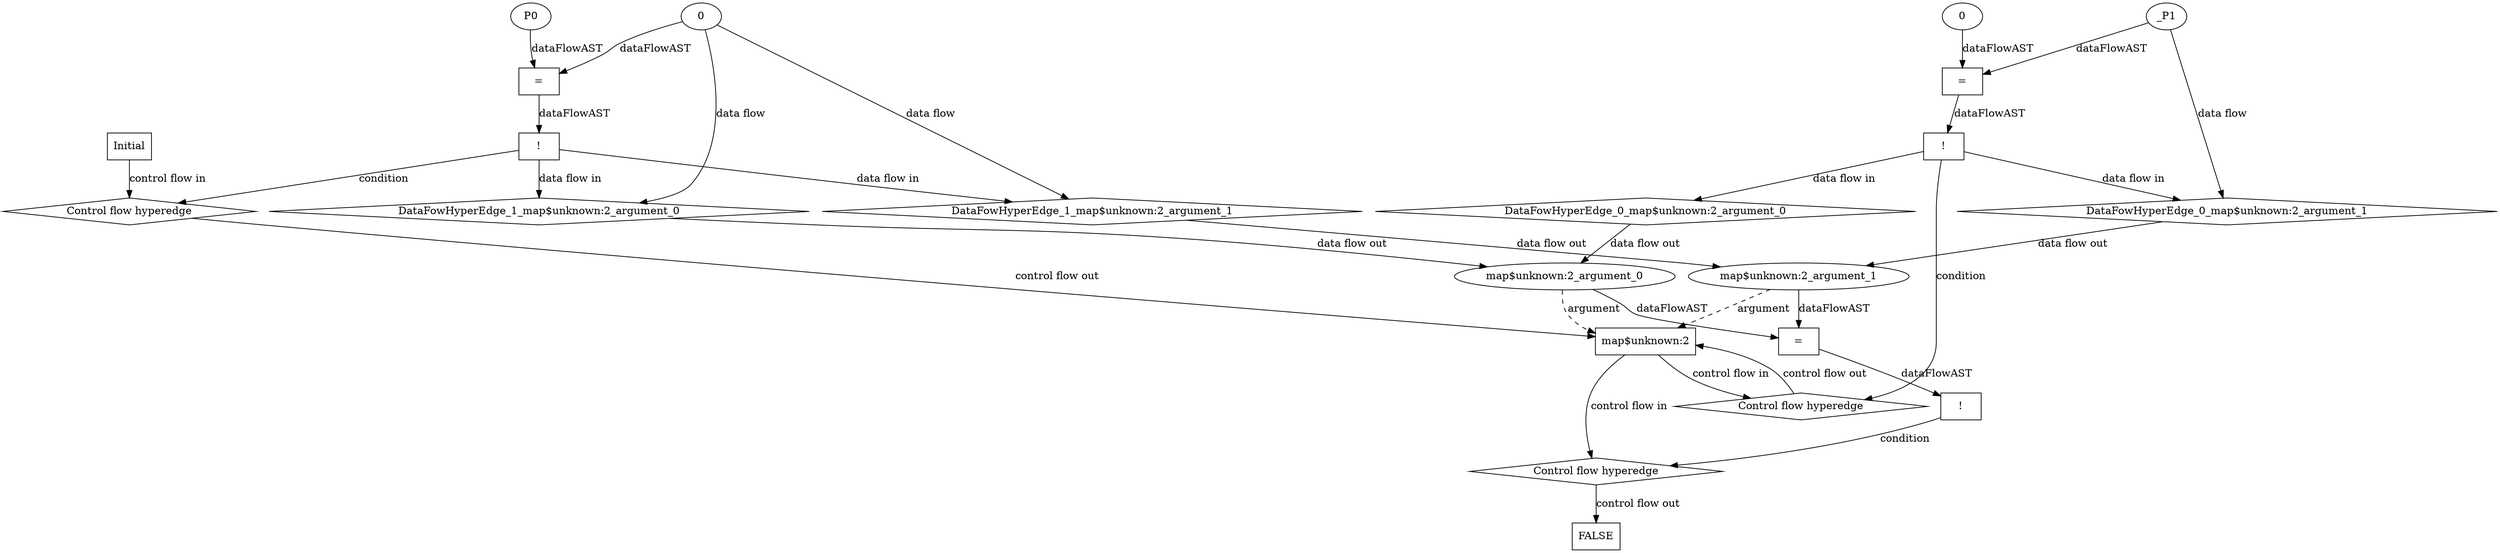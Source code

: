 digraph dag {
"map$unknown:2" [label="map$unknown:2" nodeName="map$unknown:2" class=cfn  shape="rect"];
FALSE [label="FALSE" nodeName=FALSE class=cfn  shape="rect"];
Initial [label="Initial" nodeName=Initial class=cfn  shape="rect"];
ControlFowHyperEdge_0 [label="Control flow hyperedge" nodeName=ControlFowHyperEdge_0 class=controlFlowHyperEdge shape="diamond"];
"map$unknown:2" -> ControlFowHyperEdge_0 [label="control flow in"]
ControlFowHyperEdge_0 -> "map$unknown:2" [label="control flow out"]
ControlFowHyperEdge_1 [label="Control flow hyperedge" nodeName=ControlFowHyperEdge_1 class=controlFlowHyperEdge shape="diamond"];
"Initial" -> ControlFowHyperEdge_1 [label="control flow in"]
ControlFowHyperEdge_1 -> "map$unknown:2" [label="control flow out"]
ControlFowHyperEdge_2 [label="Control flow hyperedge" nodeName=ControlFowHyperEdge_2 class=controlFlowHyperEdge shape="diamond"];
"map$unknown:2" -> ControlFowHyperEdge_2 [label="control flow in"]
ControlFowHyperEdge_2 -> "FALSE" [label="control flow out"]
"map$unknown:2_argument_0" [label="map$unknown:2_argument_0" nodeName=argument0 class=argument  head="map$unknown:2" shape="oval"];
"map$unknown:2_argument_0" -> "map$unknown:2"[label="argument" style="dashed"]
"map$unknown:2_argument_1" [label="map$unknown:2_argument_1" nodeName=argument1 class=argument  head="map$unknown:2" shape="oval"];
"map$unknown:2_argument_1" -> "map$unknown:2"[label="argument" style="dashed"]

"xxxmap$unknown:2___map$unknown:2_0xxxguard_0_node_0" [label="!" nodeName="xxxmap$unknown:2___map$unknown:2_0xxxguard_0_node_0" class=Operator shape="rect"];
"xxxmap$unknown:2___map$unknown:2_0xxxguard_0_node_1" [label="=" nodeName="xxxmap$unknown:2___map$unknown:2_0xxxguard_0_node_1" class=Operator  shape="rect"];
"xxxmap$unknown:2___map$unknown:2_0xxxguard_0_node_3" [label="0" nodeName="xxxmap$unknown:2___map$unknown:2_0xxxguard_0_node_3" class=Literal ];
"xxxmap$unknown:2___map$unknown:2_0xxxguard_0_node_1" -> "xxxmap$unknown:2___map$unknown:2_0xxxguard_0_node_0"[label="dataFlowAST"]
"xxxmap$unknown:2___map$unknown:2_0xxxdataFlow_0_node_0" -> "xxxmap$unknown:2___map$unknown:2_0xxxguard_0_node_1"[label="dataFlowAST"]
"xxxmap$unknown:2___map$unknown:2_0xxxguard_0_node_3" -> "xxxmap$unknown:2___map$unknown:2_0xxxguard_0_node_1"[label="dataFlowAST"]

"xxxmap$unknown:2___map$unknown:2_0xxxguard_0_node_0" -> "ControlFowHyperEdge_0" [label="condition"];
"xxxmap$unknown:2___map$unknown:2_0xxxdataFlow_0_node_0" [label="_P1" nodeName="xxxmap$unknown:2___map$unknown:2_0xxxdataFlow_0_node_0" class=Constant ];

"xxxmap$unknown:2___map$unknown:2_0xxxdataFlow_0_node_0" -> "DataFowHyperEdge_0_map$unknown:2_argument_1" [label="data flow"];
"xxxmap$unknown:2___Initial_1xxxguard_0_node_0" [label="!" nodeName="xxxmap$unknown:2___Initial_1xxxguard_0_node_0" class=Operator shape="rect"];
"xxxmap$unknown:2___Initial_1xxxguard_0_node_1" [label="=" nodeName="xxxmap$unknown:2___Initial_1xxxguard_0_node_1" class=Operator  shape="rect"];
"xxxmap$unknown:2___Initial_1xxxguard_0_node_2" [label="P0" nodeName="xxxmap$unknown:2___Initial_1xxxguard_0_node_2" class=Constant ];
"xxxmap$unknown:2___Initial_1xxxguard_0_node_1" -> "xxxmap$unknown:2___Initial_1xxxguard_0_node_0"[label="dataFlowAST"]
"xxxmap$unknown:2___Initial_1xxxguard_0_node_2" -> "xxxmap$unknown:2___Initial_1xxxguard_0_node_1"[label="dataFlowAST"]
"xxxmap$unknown:2___Initial_1xxxdataFlow_0_node_0" -> "xxxmap$unknown:2___Initial_1xxxguard_0_node_1"[label="dataFlowAST"]

"xxxmap$unknown:2___Initial_1xxxguard_0_node_0" -> "ControlFowHyperEdge_1" [label="condition"];
"xxxmap$unknown:2___Initial_1xxxdataFlow_0_node_0" [label="0" nodeName="xxxmap$unknown:2___Initial_1xxxdataFlow_0_node_0" class=Literal ];

"xxxmap$unknown:2___Initial_1xxxdataFlow_0_node_0" -> "DataFowHyperEdge_1_map$unknown:2_argument_0" [label="data flow"];

"xxxmap$unknown:2___Initial_1xxxdataFlow_0_node_0" -> "DataFowHyperEdge_1_map$unknown:2_argument_1" [label="data flow"];
"xxxFALSE___map$unknown:2_2xxxguard_0_node_0" [label="!" nodeName="xxxFALSE___map$unknown:2_2xxxguard_0_node_0" class=Operator shape="rect"];
"xxxFALSE___map$unknown:2_2xxxguard_0_node_1" [label="=" nodeName="xxxFALSE___map$unknown:2_2xxxguard_0_node_1" class=Operator  shape="rect"];
"xxxFALSE___map$unknown:2_2xxxguard_0_node_1" -> "xxxFALSE___map$unknown:2_2xxxguard_0_node_0"[label="dataFlowAST"]
"map$unknown:2_argument_0" -> "xxxFALSE___map$unknown:2_2xxxguard_0_node_1"[label="dataFlowAST"]
"map$unknown:2_argument_1" -> "xxxFALSE___map$unknown:2_2xxxguard_0_node_1"[label="dataFlowAST"]

"xxxFALSE___map$unknown:2_2xxxguard_0_node_0" -> "ControlFowHyperEdge_2" [label="condition"];
"DataFowHyperEdge_0_map$unknown:2_argument_0" [label="DataFowHyperEdge_0_map$unknown:2_argument_0" nodeName="DataFowHyperEdge_0_map$unknown:2_argument_0" class=DataFlowHyperedge shape="diamond"];
"DataFowHyperEdge_0_map$unknown:2_argument_0" -> "map$unknown:2_argument_0"[label="data flow out"]
"xxxmap$unknown:2___map$unknown:2_0xxxguard_0_node_0" -> "DataFowHyperEdge_0_map$unknown:2_argument_0"[label="data flow in"]
"DataFowHyperEdge_0_map$unknown:2_argument_1" [label="DataFowHyperEdge_0_map$unknown:2_argument_1" nodeName="DataFowHyperEdge_0_map$unknown:2_argument_1" class=DataFlowHyperedge shape="diamond"];
"DataFowHyperEdge_0_map$unknown:2_argument_1" -> "map$unknown:2_argument_1"[label="data flow out"]
"xxxmap$unknown:2___map$unknown:2_0xxxguard_0_node_0" -> "DataFowHyperEdge_0_map$unknown:2_argument_1"[label="data flow in"]
"DataFowHyperEdge_1_map$unknown:2_argument_0" [label="DataFowHyperEdge_1_map$unknown:2_argument_0" nodeName="DataFowHyperEdge_1_map$unknown:2_argument_0" class=DataFlowHyperedge shape="diamond"];
"DataFowHyperEdge_1_map$unknown:2_argument_0" -> "map$unknown:2_argument_0"[label="data flow out"]
"xxxmap$unknown:2___Initial_1xxxguard_0_node_0" -> "DataFowHyperEdge_1_map$unknown:2_argument_0"[label="data flow in"]
"DataFowHyperEdge_1_map$unknown:2_argument_1" [label="DataFowHyperEdge_1_map$unknown:2_argument_1" nodeName="DataFowHyperEdge_1_map$unknown:2_argument_1" class=DataFlowHyperedge shape="diamond"];
"DataFowHyperEdge_1_map$unknown:2_argument_1" -> "map$unknown:2_argument_1"[label="data flow out"]
"xxxmap$unknown:2___Initial_1xxxguard_0_node_0" -> "DataFowHyperEdge_1_map$unknown:2_argument_1"[label="data flow in"]




}
